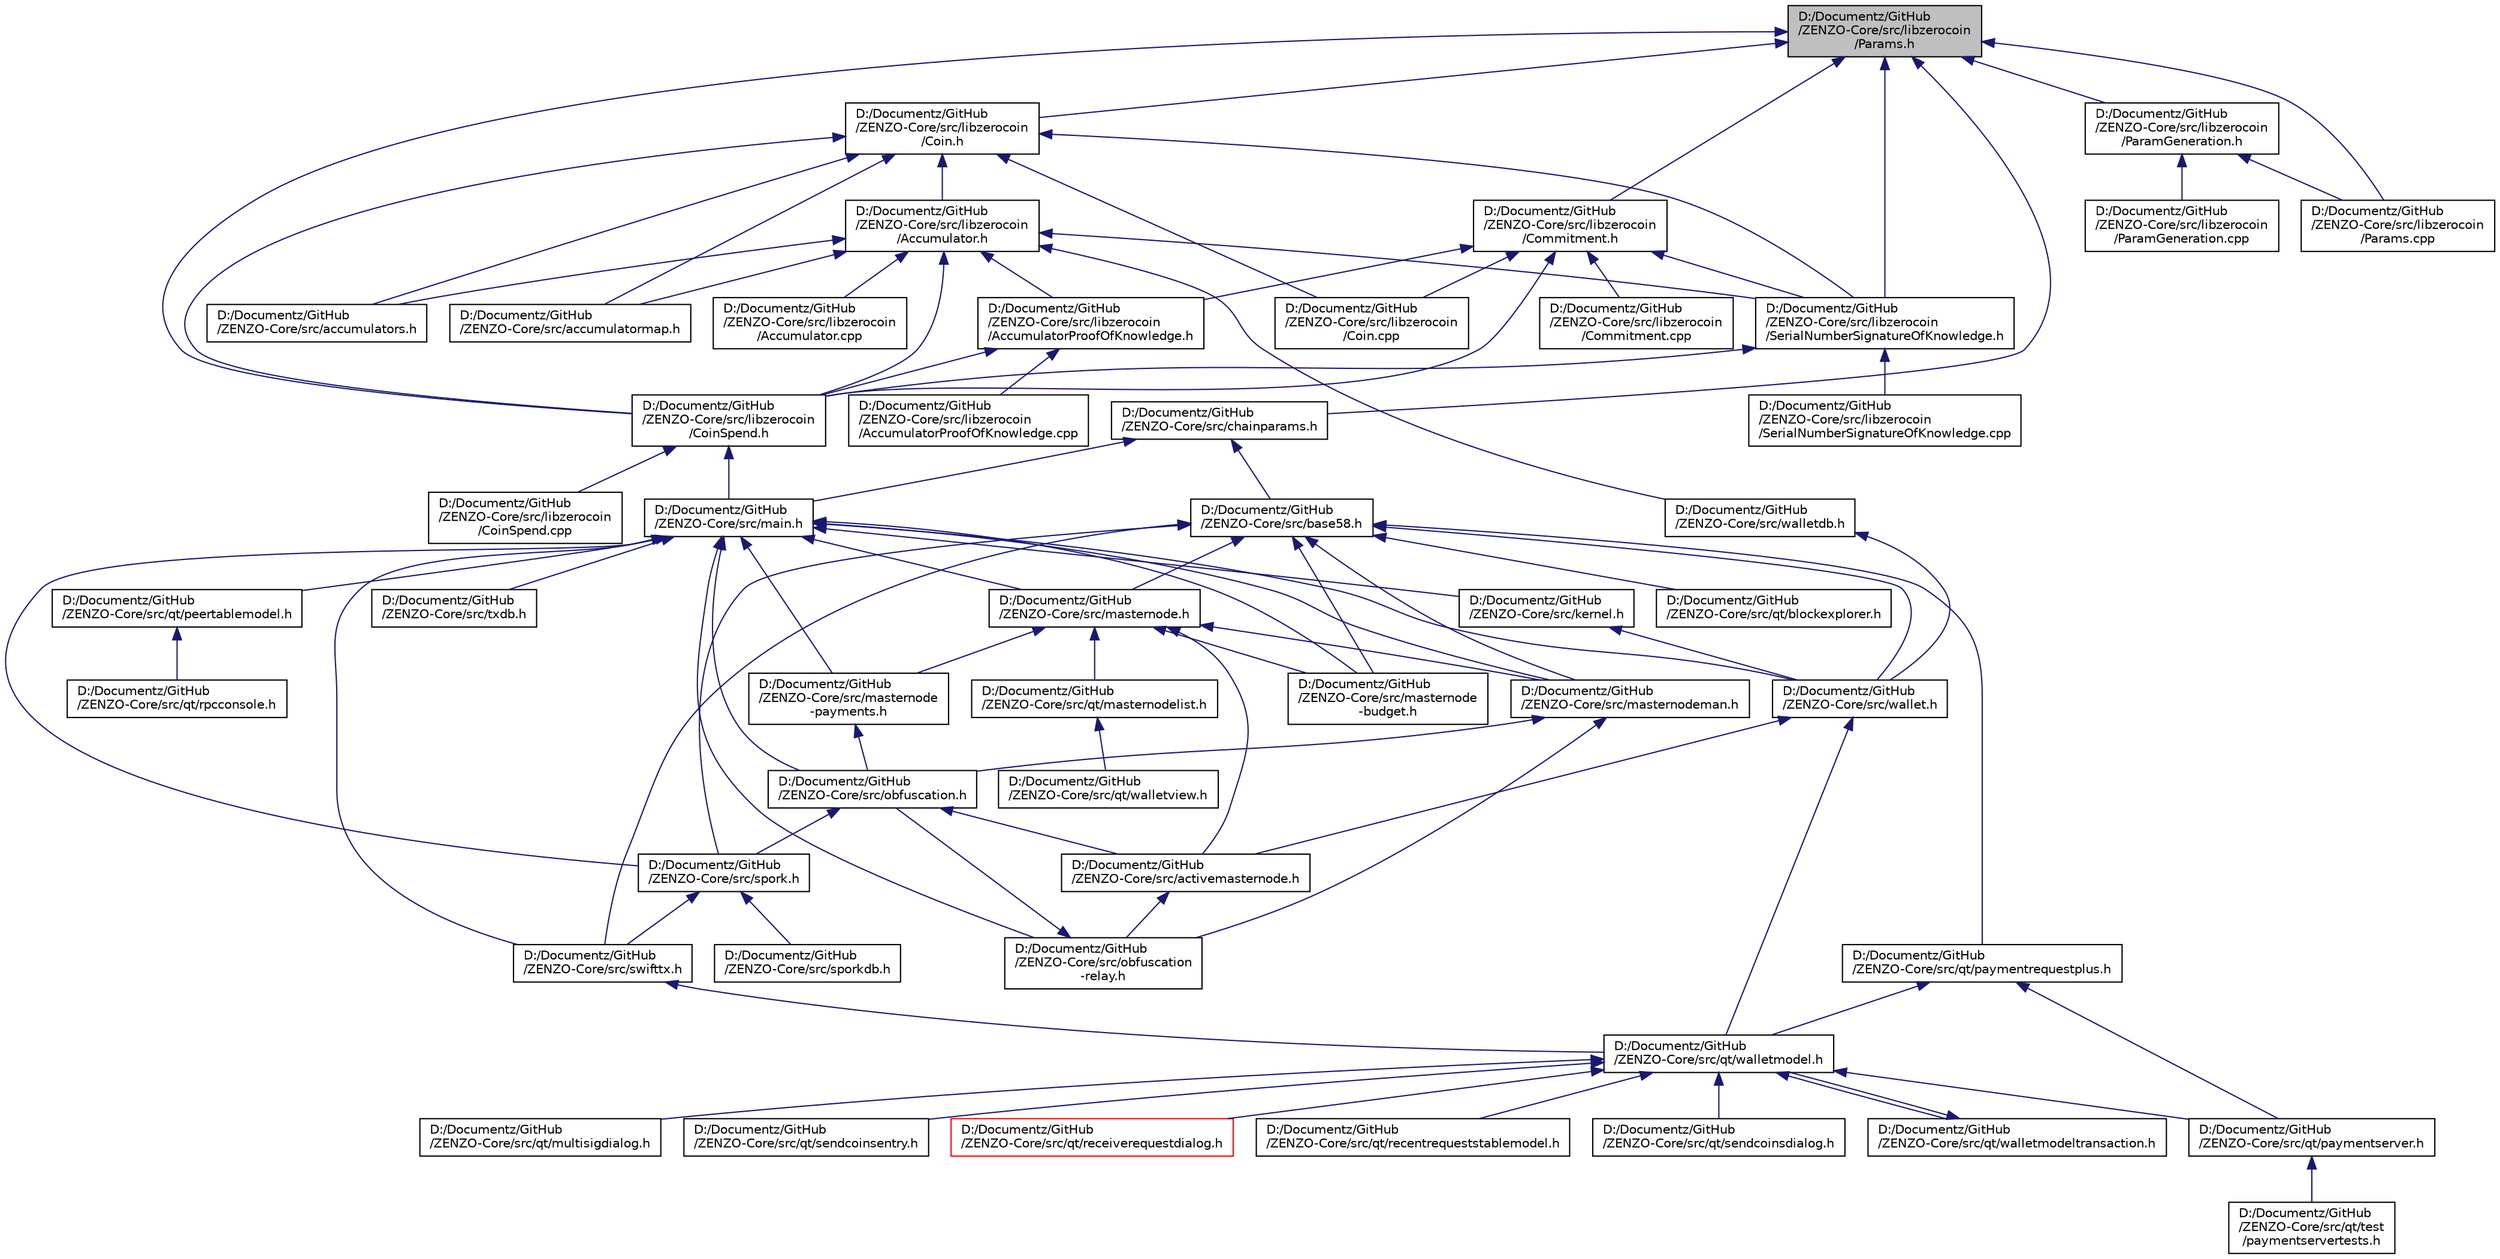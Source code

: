 digraph "D:/Documentz/GitHub/ZENZO-Core/src/libzerocoin/Params.h"
{
 // LATEX_PDF_SIZE
  edge [fontname="Helvetica",fontsize="10",labelfontname="Helvetica",labelfontsize="10"];
  node [fontname="Helvetica",fontsize="10",shape=record];
  Node22 [label="D:/Documentz/GitHub\l/ZENZO-Core/src/libzerocoin\l/Params.h",height=0.2,width=0.4,color="black", fillcolor="grey75", style="filled", fontcolor="black",tooltip="Parameter classes for Zerocoin."];
  Node22 -> Node23 [dir="back",color="midnightblue",fontsize="10",style="solid"];
  Node23 [label="D:/Documentz/GitHub\l/ZENZO-Core/src/libzerocoin\l/Coin.h",height=0.2,width=0.4,color="black", fillcolor="white", style="filled",URL="$_coin_8h.html",tooltip="PublicCoin and PrivateCoin classes for the Zerocoin library."];
  Node23 -> Node24 [dir="back",color="midnightblue",fontsize="10",style="solid"];
  Node24 [label="D:/Documentz/GitHub\l/ZENZO-Core/src/libzerocoin\l/Accumulator.h",height=0.2,width=0.4,color="black", fillcolor="white", style="filled",URL="$_accumulator_8h.html",tooltip="Accumulator and AccumulatorWitness classes for the Zerocoin library."];
  Node24 -> Node25 [dir="back",color="midnightblue",fontsize="10",style="solid"];
  Node25 [label="D:/Documentz/GitHub\l/ZENZO-Core/src/accumulatormap.h",height=0.2,width=0.4,color="black", fillcolor="white", style="filled",URL="$accumulatormap_8h_source.html",tooltip=" "];
  Node24 -> Node26 [dir="back",color="midnightblue",fontsize="10",style="solid"];
  Node26 [label="D:/Documentz/GitHub\l/ZENZO-Core/src/accumulators.h",height=0.2,width=0.4,color="black", fillcolor="white", style="filled",URL="$accumulators_8h_source.html",tooltip=" "];
  Node24 -> Node27 [dir="back",color="midnightblue",fontsize="10",style="solid"];
  Node27 [label="D:/Documentz/GitHub\l/ZENZO-Core/src/libzerocoin\l/CoinSpend.h",height=0.2,width=0.4,color="black", fillcolor="white", style="filled",URL="$_coin_spend_8h.html",tooltip="CoinSpend class for the Zerocoin library."];
  Node27 -> Node28 [dir="back",color="midnightblue",fontsize="10",style="solid"];
  Node28 [label="D:/Documentz/GitHub\l/ZENZO-Core/src/main.h",height=0.2,width=0.4,color="black", fillcolor="white", style="filled",URL="$main_8h_source.html",tooltip=" "];
  Node28 -> Node29 [dir="back",color="midnightblue",fontsize="10",style="solid"];
  Node29 [label="D:/Documentz/GitHub\l/ZENZO-Core/src/txdb.h",height=0.2,width=0.4,color="black", fillcolor="white", style="filled",URL="$txdb_8h_source.html",tooltip=" "];
  Node28 -> Node30 [dir="back",color="midnightblue",fontsize="10",style="solid"];
  Node30 [label="D:/Documentz/GitHub\l/ZENZO-Core/src/spork.h",height=0.2,width=0.4,color="black", fillcolor="white", style="filled",URL="$spork_8h_source.html",tooltip=" "];
  Node30 -> Node31 [dir="back",color="midnightblue",fontsize="10",style="solid"];
  Node31 [label="D:/Documentz/GitHub\l/ZENZO-Core/src/sporkdb.h",height=0.2,width=0.4,color="black", fillcolor="white", style="filled",URL="$sporkdb_8h_source.html",tooltip=" "];
  Node30 -> Node32 [dir="back",color="midnightblue",fontsize="10",style="solid"];
  Node32 [label="D:/Documentz/GitHub\l/ZENZO-Core/src/swifttx.h",height=0.2,width=0.4,color="black", fillcolor="white", style="filled",URL="$swifttx_8h_source.html",tooltip=" "];
  Node32 -> Node33 [dir="back",color="midnightblue",fontsize="10",style="solid"];
  Node33 [label="D:/Documentz/GitHub\l/ZENZO-Core/src/qt/walletmodel.h",height=0.2,width=0.4,color="black", fillcolor="white", style="filled",URL="$walletmodel_8h_source.html",tooltip=" "];
  Node33 -> Node34 [dir="back",color="midnightblue",fontsize="10",style="solid"];
  Node34 [label="D:/Documentz/GitHub\l/ZENZO-Core/src/qt/walletmodeltransaction.h",height=0.2,width=0.4,color="black", fillcolor="white", style="filled",URL="$walletmodeltransaction_8h_source.html",tooltip=" "];
  Node34 -> Node33 [dir="back",color="midnightblue",fontsize="10",style="solid"];
  Node33 -> Node35 [dir="back",color="midnightblue",fontsize="10",style="solid"];
  Node35 [label="D:/Documentz/GitHub\l/ZENZO-Core/src/qt/multisigdialog.h",height=0.2,width=0.4,color="black", fillcolor="white", style="filled",URL="$multisigdialog_8h_source.html",tooltip=" "];
  Node33 -> Node36 [dir="back",color="midnightblue",fontsize="10",style="solid"];
  Node36 [label="D:/Documentz/GitHub\l/ZENZO-Core/src/qt/paymentserver.h",height=0.2,width=0.4,color="black", fillcolor="white", style="filled",URL="$paymentserver_8h_source.html",tooltip=" "];
  Node36 -> Node37 [dir="back",color="midnightblue",fontsize="10",style="solid"];
  Node37 [label="D:/Documentz/GitHub\l/ZENZO-Core/src/qt/test\l/paymentservertests.h",height=0.2,width=0.4,color="black", fillcolor="white", style="filled",URL="$paymentservertests_8h_source.html",tooltip=" "];
  Node33 -> Node38 [dir="back",color="midnightblue",fontsize="10",style="solid"];
  Node38 [label="D:/Documentz/GitHub\l/ZENZO-Core/src/qt/sendcoinsentry.h",height=0.2,width=0.4,color="black", fillcolor="white", style="filled",URL="$sendcoinsentry_8h_source.html",tooltip=" "];
  Node33 -> Node39 [dir="back",color="midnightblue",fontsize="10",style="solid"];
  Node39 [label="D:/Documentz/GitHub\l/ZENZO-Core/src/qt/receiverequestdialog.h",height=0.2,width=0.4,color="red", fillcolor="white", style="filled",URL="$receiverequestdialog_8h_source.html",tooltip=" "];
  Node33 -> Node41 [dir="back",color="midnightblue",fontsize="10",style="solid"];
  Node41 [label="D:/Documentz/GitHub\l/ZENZO-Core/src/qt/recentrequeststablemodel.h",height=0.2,width=0.4,color="black", fillcolor="white", style="filled",URL="$recentrequeststablemodel_8h_source.html",tooltip=" "];
  Node33 -> Node42 [dir="back",color="midnightblue",fontsize="10",style="solid"];
  Node42 [label="D:/Documentz/GitHub\l/ZENZO-Core/src/qt/sendcoinsdialog.h",height=0.2,width=0.4,color="black", fillcolor="white", style="filled",URL="$sendcoinsdialog_8h_source.html",tooltip=" "];
  Node28 -> Node43 [dir="back",color="midnightblue",fontsize="10",style="solid"];
  Node43 [label="D:/Documentz/GitHub\l/ZENZO-Core/src/obfuscation.h",height=0.2,width=0.4,color="black", fillcolor="white", style="filled",URL="$obfuscation_8h_source.html",tooltip=" "];
  Node43 -> Node30 [dir="back",color="midnightblue",fontsize="10",style="solid"];
  Node43 -> Node44 [dir="back",color="midnightblue",fontsize="10",style="solid"];
  Node44 [label="D:/Documentz/GitHub\l/ZENZO-Core/src/activemasternode.h",height=0.2,width=0.4,color="black", fillcolor="white", style="filled",URL="$activemasternode_8h_source.html",tooltip=" "];
  Node44 -> Node45 [dir="back",color="midnightblue",fontsize="10",style="solid"];
  Node45 [label="D:/Documentz/GitHub\l/ZENZO-Core/src/obfuscation\l-relay.h",height=0.2,width=0.4,color="black", fillcolor="white", style="filled",URL="$obfuscation-relay_8h_source.html",tooltip=" "];
  Node45 -> Node43 [dir="back",color="midnightblue",fontsize="10",style="solid"];
  Node28 -> Node46 [dir="back",color="midnightblue",fontsize="10",style="solid"];
  Node46 [label="D:/Documentz/GitHub\l/ZENZO-Core/src/masternode\l-payments.h",height=0.2,width=0.4,color="black", fillcolor="white", style="filled",URL="$masternode-payments_8h_source.html",tooltip=" "];
  Node46 -> Node43 [dir="back",color="midnightblue",fontsize="10",style="solid"];
  Node28 -> Node47 [dir="back",color="midnightblue",fontsize="10",style="solid"];
  Node47 [label="D:/Documentz/GitHub\l/ZENZO-Core/src/masternode.h",height=0.2,width=0.4,color="black", fillcolor="white", style="filled",URL="$masternode_8h_source.html",tooltip=" "];
  Node47 -> Node46 [dir="back",color="midnightblue",fontsize="10",style="solid"];
  Node47 -> Node48 [dir="back",color="midnightblue",fontsize="10",style="solid"];
  Node48 [label="D:/Documentz/GitHub\l/ZENZO-Core/src/masternodeman.h",height=0.2,width=0.4,color="black", fillcolor="white", style="filled",URL="$masternodeman_8h_source.html",tooltip=" "];
  Node48 -> Node43 [dir="back",color="midnightblue",fontsize="10",style="solid"];
  Node48 -> Node45 [dir="back",color="midnightblue",fontsize="10",style="solid"];
  Node47 -> Node44 [dir="back",color="midnightblue",fontsize="10",style="solid"];
  Node47 -> Node49 [dir="back",color="midnightblue",fontsize="10",style="solid"];
  Node49 [label="D:/Documentz/GitHub\l/ZENZO-Core/src/masternode\l-budget.h",height=0.2,width=0.4,color="black", fillcolor="white", style="filled",URL="$masternode-budget_8h_source.html",tooltip=" "];
  Node47 -> Node50 [dir="back",color="midnightblue",fontsize="10",style="solid"];
  Node50 [label="D:/Documentz/GitHub\l/ZENZO-Core/src/qt/masternodelist.h",height=0.2,width=0.4,color="black", fillcolor="white", style="filled",URL="$masternodelist_8h_source.html",tooltip=" "];
  Node50 -> Node51 [dir="back",color="midnightblue",fontsize="10",style="solid"];
  Node51 [label="D:/Documentz/GitHub\l/ZENZO-Core/src/qt/walletview.h",height=0.2,width=0.4,color="black", fillcolor="white", style="filled",URL="$walletview_8h_source.html",tooltip=" "];
  Node28 -> Node48 [dir="back",color="midnightblue",fontsize="10",style="solid"];
  Node28 -> Node52 [dir="back",color="midnightblue",fontsize="10",style="solid"];
  Node52 [label="D:/Documentz/GitHub\l/ZENZO-Core/src/kernel.h",height=0.2,width=0.4,color="black", fillcolor="white", style="filled",URL="$kernel_8h_source.html",tooltip=" "];
  Node52 -> Node53 [dir="back",color="midnightblue",fontsize="10",style="solid"];
  Node53 [label="D:/Documentz/GitHub\l/ZENZO-Core/src/wallet.h",height=0.2,width=0.4,color="black", fillcolor="white", style="filled",URL="$wallet_8h_source.html",tooltip=" "];
  Node53 -> Node44 [dir="back",color="midnightblue",fontsize="10",style="solid"];
  Node53 -> Node33 [dir="back",color="midnightblue",fontsize="10",style="solid"];
  Node28 -> Node53 [dir="back",color="midnightblue",fontsize="10",style="solid"];
  Node28 -> Node45 [dir="back",color="midnightblue",fontsize="10",style="solid"];
  Node28 -> Node49 [dir="back",color="midnightblue",fontsize="10",style="solid"];
  Node28 -> Node32 [dir="back",color="midnightblue",fontsize="10",style="solid"];
  Node28 -> Node54 [dir="back",color="midnightblue",fontsize="10",style="solid"];
  Node54 [label="D:/Documentz/GitHub\l/ZENZO-Core/src/qt/peertablemodel.h",height=0.2,width=0.4,color="black", fillcolor="white", style="filled",URL="$peertablemodel_8h_source.html",tooltip=" "];
  Node54 -> Node55 [dir="back",color="midnightblue",fontsize="10",style="solid"];
  Node55 [label="D:/Documentz/GitHub\l/ZENZO-Core/src/qt/rpcconsole.h",height=0.2,width=0.4,color="black", fillcolor="white", style="filled",URL="$rpcconsole_8h_source.html",tooltip=" "];
  Node27 -> Node56 [dir="back",color="midnightblue",fontsize="10",style="solid"];
  Node56 [label="D:/Documentz/GitHub\l/ZENZO-Core/src/libzerocoin\l/CoinSpend.cpp",height=0.2,width=0.4,color="black", fillcolor="white", style="filled",URL="$_coin_spend_8cpp.html",tooltip="CoinSpend class for the Zerocoin library."];
  Node24 -> Node57 [dir="back",color="midnightblue",fontsize="10",style="solid"];
  Node57 [label="D:/Documentz/GitHub\l/ZENZO-Core/src/libzerocoin\l/AccumulatorProofOfKnowledge.h",height=0.2,width=0.4,color="black", fillcolor="white", style="filled",URL="$_accumulator_proof_of_knowledge_8h.html",tooltip="AccumulatorProofOfKnowledge class for the Zerocoin library."];
  Node57 -> Node27 [dir="back",color="midnightblue",fontsize="10",style="solid"];
  Node57 -> Node58 [dir="back",color="midnightblue",fontsize="10",style="solid"];
  Node58 [label="D:/Documentz/GitHub\l/ZENZO-Core/src/libzerocoin\l/AccumulatorProofOfKnowledge.cpp",height=0.2,width=0.4,color="black", fillcolor="white", style="filled",URL="$_accumulator_proof_of_knowledge_8cpp.html",tooltip="AccumulatorProofOfKnowledge class for the Zerocoin library."];
  Node24 -> Node59 [dir="back",color="midnightblue",fontsize="10",style="solid"];
  Node59 [label="D:/Documentz/GitHub\l/ZENZO-Core/src/libzerocoin\l/SerialNumberSignatureOfKnowledge.h",height=0.2,width=0.4,color="black", fillcolor="white", style="filled",URL="$_serial_number_signature_of_knowledge_8h.html",tooltip="SerialNumberSignatureOfKnowledge class for the Zerocoin library."];
  Node59 -> Node27 [dir="back",color="midnightblue",fontsize="10",style="solid"];
  Node59 -> Node60 [dir="back",color="midnightblue",fontsize="10",style="solid"];
  Node60 [label="D:/Documentz/GitHub\l/ZENZO-Core/src/libzerocoin\l/SerialNumberSignatureOfKnowledge.cpp",height=0.2,width=0.4,color="black", fillcolor="white", style="filled",URL="$_serial_number_signature_of_knowledge_8cpp.html",tooltip="SerialNumberSignatureOfKnowledge class for the Zerocoin library."];
  Node24 -> Node61 [dir="back",color="midnightblue",fontsize="10",style="solid"];
  Node61 [label="D:/Documentz/GitHub\l/ZENZO-Core/src/walletdb.h",height=0.2,width=0.4,color="black", fillcolor="white", style="filled",URL="$walletdb_8h_source.html",tooltip=" "];
  Node61 -> Node53 [dir="back",color="midnightblue",fontsize="10",style="solid"];
  Node24 -> Node62 [dir="back",color="midnightblue",fontsize="10",style="solid"];
  Node62 [label="D:/Documentz/GitHub\l/ZENZO-Core/src/libzerocoin\l/Accumulator.cpp",height=0.2,width=0.4,color="black", fillcolor="white", style="filled",URL="$_accumulator_8cpp.html",tooltip="Accumulator and AccumulatorWitness classes for the Zerocoin library."];
  Node23 -> Node25 [dir="back",color="midnightblue",fontsize="10",style="solid"];
  Node23 -> Node26 [dir="back",color="midnightblue",fontsize="10",style="solid"];
  Node23 -> Node27 [dir="back",color="midnightblue",fontsize="10",style="solid"];
  Node23 -> Node59 [dir="back",color="midnightblue",fontsize="10",style="solid"];
  Node23 -> Node63 [dir="back",color="midnightblue",fontsize="10",style="solid"];
  Node63 [label="D:/Documentz/GitHub\l/ZENZO-Core/src/libzerocoin\l/Coin.cpp",height=0.2,width=0.4,color="black", fillcolor="white", style="filled",URL="$_coin_8cpp.html",tooltip="PublicCoin and PrivateCoin classes for the Zerocoin library."];
  Node22 -> Node64 [dir="back",color="midnightblue",fontsize="10",style="solid"];
  Node64 [label="D:/Documentz/GitHub\l/ZENZO-Core/src/chainparams.h",height=0.2,width=0.4,color="black", fillcolor="white", style="filled",URL="$chainparams_8h_source.html",tooltip=" "];
  Node64 -> Node28 [dir="back",color="midnightblue",fontsize="10",style="solid"];
  Node64 -> Node65 [dir="back",color="midnightblue",fontsize="10",style="solid"];
  Node65 [label="D:/Documentz/GitHub\l/ZENZO-Core/src/base58.h",height=0.2,width=0.4,color="black", fillcolor="white", style="filled",URL="$base58_8h_source.html",tooltip=" "];
  Node65 -> Node30 [dir="back",color="midnightblue",fontsize="10",style="solid"];
  Node65 -> Node47 [dir="back",color="midnightblue",fontsize="10",style="solid"];
  Node65 -> Node48 [dir="back",color="midnightblue",fontsize="10",style="solid"];
  Node65 -> Node53 [dir="back",color="midnightblue",fontsize="10",style="solid"];
  Node65 -> Node49 [dir="back",color="midnightblue",fontsize="10",style="solid"];
  Node65 -> Node32 [dir="back",color="midnightblue",fontsize="10",style="solid"];
  Node65 -> Node66 [dir="back",color="midnightblue",fontsize="10",style="solid"];
  Node66 [label="D:/Documentz/GitHub\l/ZENZO-Core/src/qt/paymentrequestplus.h",height=0.2,width=0.4,color="black", fillcolor="white", style="filled",URL="$paymentrequestplus_8h_source.html",tooltip=" "];
  Node66 -> Node33 [dir="back",color="midnightblue",fontsize="10",style="solid"];
  Node66 -> Node36 [dir="back",color="midnightblue",fontsize="10",style="solid"];
  Node65 -> Node67 [dir="back",color="midnightblue",fontsize="10",style="solid"];
  Node67 [label="D:/Documentz/GitHub\l/ZENZO-Core/src/qt/blockexplorer.h",height=0.2,width=0.4,color="black", fillcolor="white", style="filled",URL="$blockexplorer_8h_source.html",tooltip=" "];
  Node22 -> Node68 [dir="back",color="midnightblue",fontsize="10",style="solid"];
  Node68 [label="D:/Documentz/GitHub\l/ZENZO-Core/src/libzerocoin\l/Commitment.h",height=0.2,width=0.4,color="black", fillcolor="white", style="filled",URL="$_commitment_8h.html",tooltip="Commitment and CommitmentProof classes for the Zerocoin library."];
  Node68 -> Node57 [dir="back",color="midnightblue",fontsize="10",style="solid"];
  Node68 -> Node27 [dir="back",color="midnightblue",fontsize="10",style="solid"];
  Node68 -> Node59 [dir="back",color="midnightblue",fontsize="10",style="solid"];
  Node68 -> Node63 [dir="back",color="midnightblue",fontsize="10",style="solid"];
  Node68 -> Node69 [dir="back",color="midnightblue",fontsize="10",style="solid"];
  Node69 [label="D:/Documentz/GitHub\l/ZENZO-Core/src/libzerocoin\l/Commitment.cpp",height=0.2,width=0.4,color="black", fillcolor="white", style="filled",URL="$_commitment_8cpp.html",tooltip="Commitment and CommitmentProof classes for the Zerocoin library."];
  Node22 -> Node27 [dir="back",color="midnightblue",fontsize="10",style="solid"];
  Node22 -> Node59 [dir="back",color="midnightblue",fontsize="10",style="solid"];
  Node22 -> Node70 [dir="back",color="midnightblue",fontsize="10",style="solid"];
  Node70 [label="D:/Documentz/GitHub\l/ZENZO-Core/src/libzerocoin\l/ParamGeneration.h",height=0.2,width=0.4,color="black", fillcolor="white", style="filled",URL="$_param_generation_8h.html",tooltip="Parameter generation routines for Zerocoin."];
  Node70 -> Node71 [dir="back",color="midnightblue",fontsize="10",style="solid"];
  Node71 [label="D:/Documentz/GitHub\l/ZENZO-Core/src/libzerocoin\l/ParamGeneration.cpp",height=0.2,width=0.4,color="black", fillcolor="white", style="filled",URL="$_param_generation_8cpp.html",tooltip="Parameter manipulation routines for the Zerocoin cryptographic components."];
  Node70 -> Node72 [dir="back",color="midnightblue",fontsize="10",style="solid"];
  Node72 [label="D:/Documentz/GitHub\l/ZENZO-Core/src/libzerocoin\l/Params.cpp",height=0.2,width=0.4,color="black", fillcolor="white", style="filled",URL="$_params_8cpp.html",tooltip="Parameter class for Zerocoin."];
  Node22 -> Node72 [dir="back",color="midnightblue",fontsize="10",style="solid"];
}
